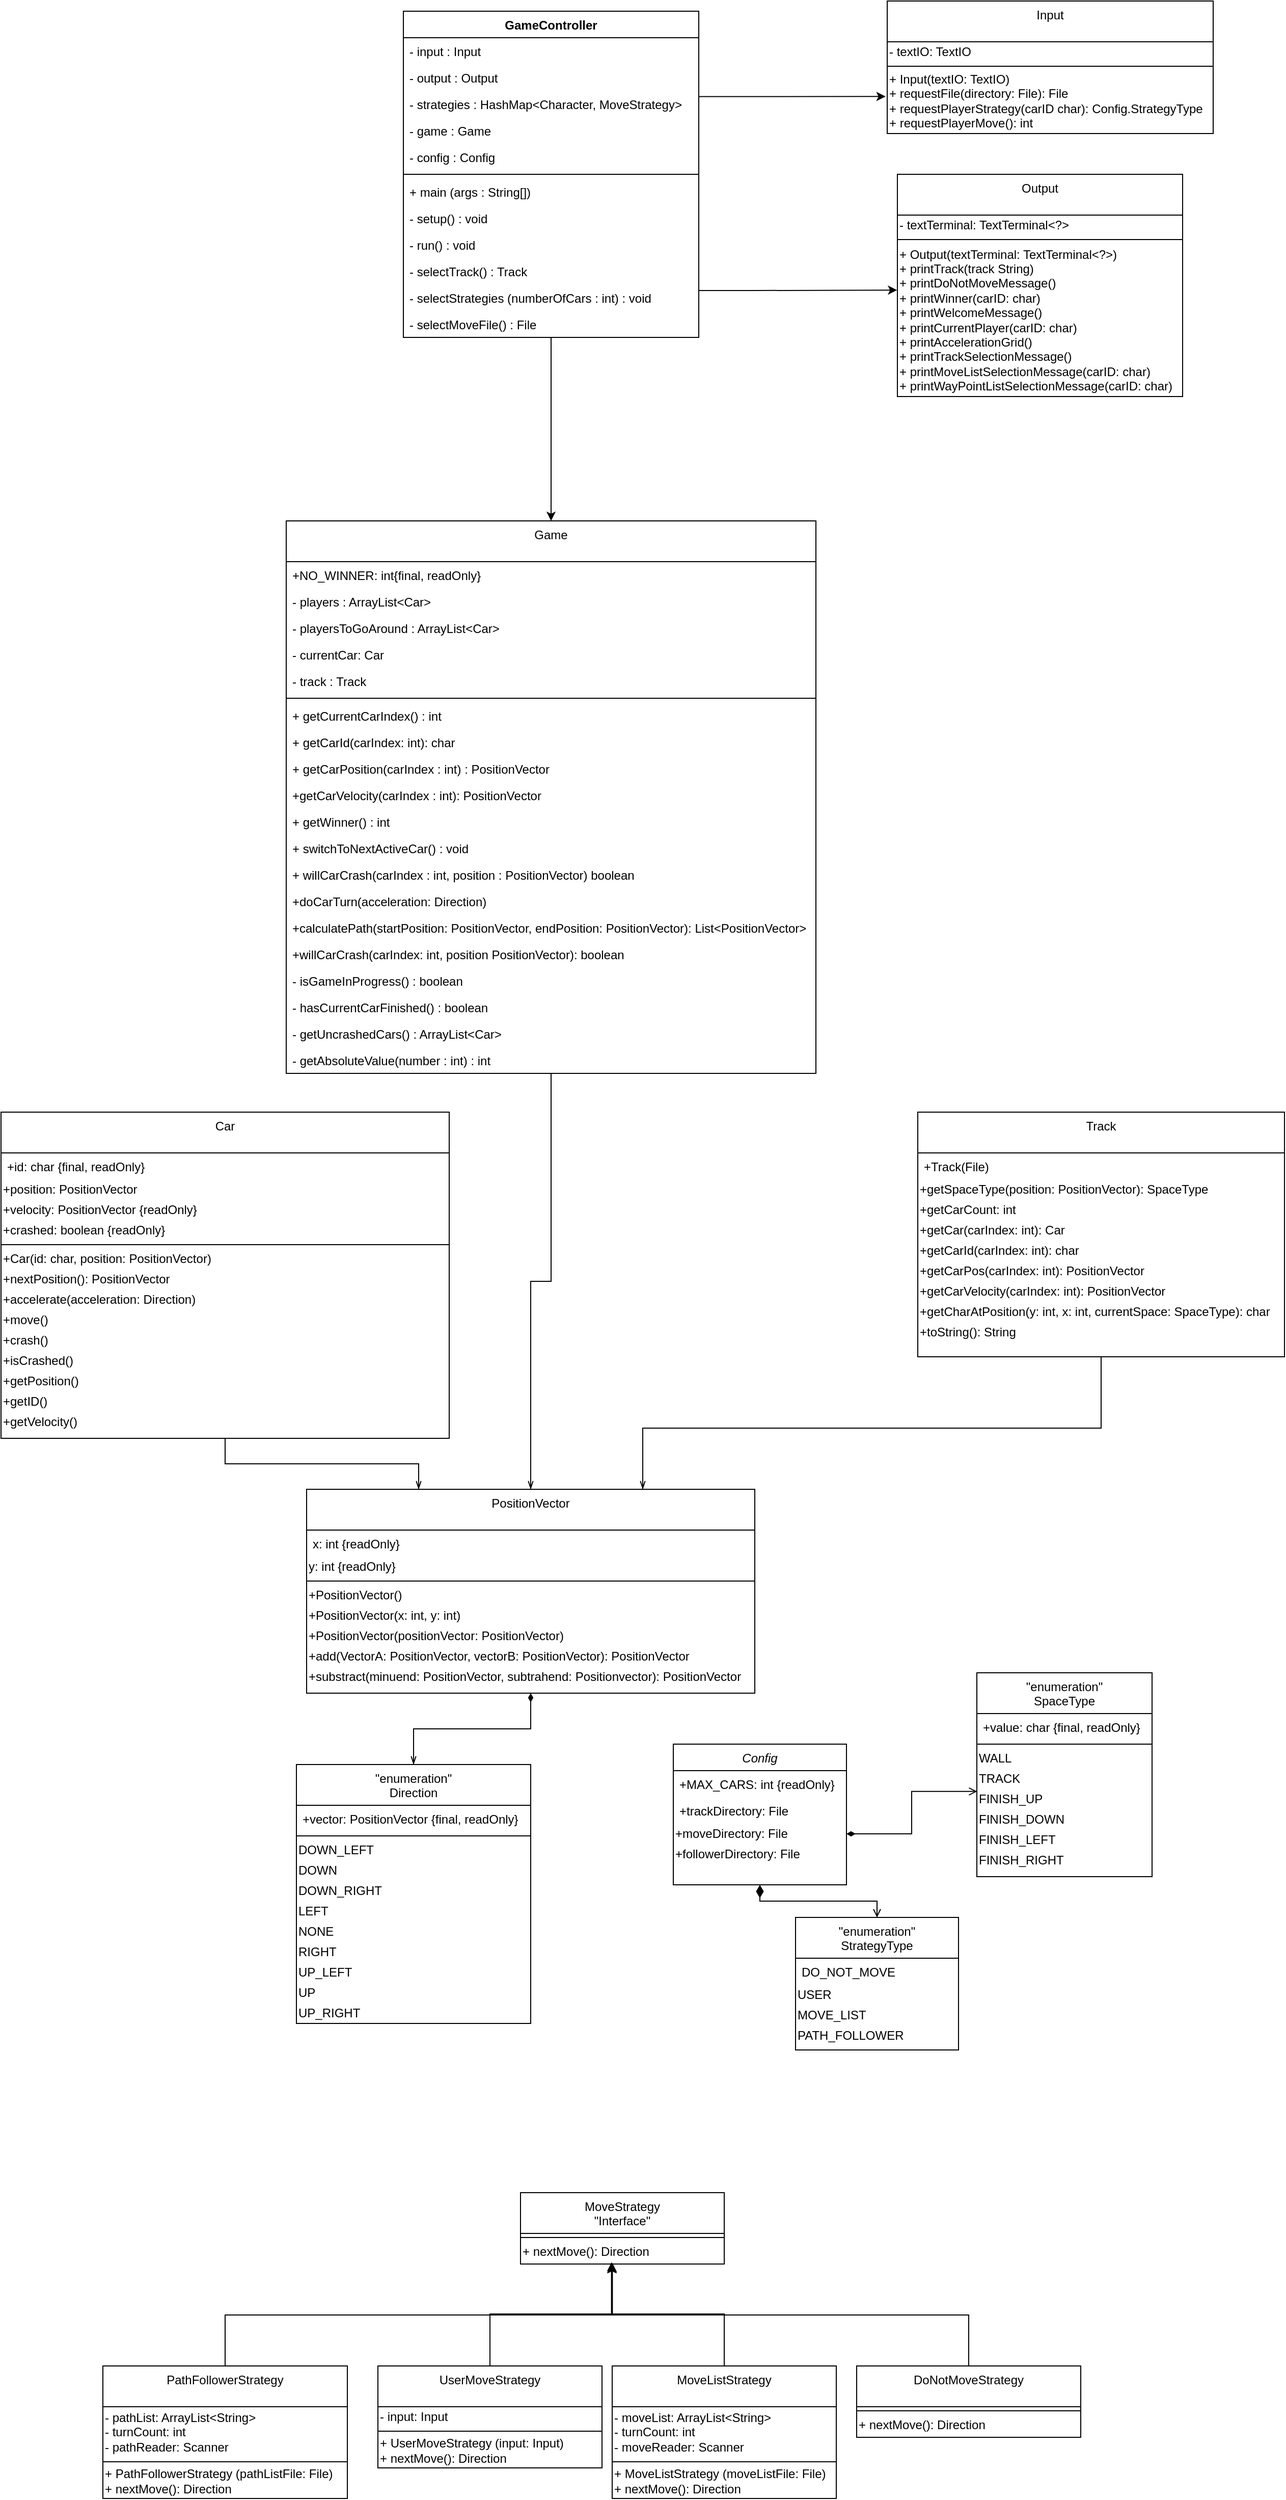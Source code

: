 <mxfile version="14.4.9" type="device"><diagram id="C5RBs43oDa-KdzZeNtuy" name="Page-1"><mxGraphModel dx="2858" dy="3465" grid="1" gridSize="10" guides="1" tooltips="1" connect="1" arrows="1" fold="1" page="1" pageScale="1" pageWidth="827" pageHeight="1169" math="0" shadow="0"><root><mxCell id="WIyWlLk6GJQsqaUBKTNV-0"/><mxCell id="WIyWlLk6GJQsqaUBKTNV-1" parent="WIyWlLk6GJQsqaUBKTNV-0"/><mxCell id="zkfFHV4jXpPFQw0GAbJ--0" value="Config" style="swimlane;fontStyle=2;align=center;verticalAlign=top;childLayout=stackLayout;horizontal=1;startSize=26;horizontalStack=0;resizeParent=1;resizeLast=0;collapsible=1;marginBottom=0;rounded=0;shadow=0;strokeWidth=1;" parent="WIyWlLk6GJQsqaUBKTNV-1" vertex="1"><mxGeometry x="210" y="190" width="170" height="138" as="geometry"><mxRectangle x="230" y="140" width="160" height="26" as="alternateBounds"/></mxGeometry></mxCell><mxCell id="zkfFHV4jXpPFQw0GAbJ--2" value="+MAX_CARS: int {readOnly}" style="text;align=left;verticalAlign=top;spacingLeft=4;spacingRight=4;overflow=hidden;rotatable=0;points=[[0,0.5],[1,0.5]];portConstraint=eastwest;rounded=0;shadow=0;html=0;" parent="zkfFHV4jXpPFQw0GAbJ--0" vertex="1"><mxGeometry y="26" width="170" height="26" as="geometry"/></mxCell><mxCell id="zkfFHV4jXpPFQw0GAbJ--3" value="+trackDirectory: File" style="text;align=left;verticalAlign=top;spacingLeft=4;spacingRight=4;overflow=hidden;rotatable=0;points=[[0,0.5],[1,0.5]];portConstraint=eastwest;rounded=0;shadow=0;html=0;" parent="zkfFHV4jXpPFQw0GAbJ--0" vertex="1"><mxGeometry y="52" width="170" height="26" as="geometry"/></mxCell><mxCell id="3nBLzgC3iryZwLSNomIb-3" value="+moveDirectory: File" style="text;html=1;align=left;verticalAlign=middle;resizable=0;points=[];autosize=1;" parent="zkfFHV4jXpPFQw0GAbJ--0" vertex="1"><mxGeometry y="78" width="170" height="20" as="geometry"/></mxCell><mxCell id="3nBLzgC3iryZwLSNomIb-4" value="+followerDirectory: File" style="text;html=1;align=left;verticalAlign=middle;resizable=0;points=[];autosize=1;" parent="zkfFHV4jXpPFQw0GAbJ--0" vertex="1"><mxGeometry y="98" width="170" height="20" as="geometry"/></mxCell><mxCell id="zkfFHV4jXpPFQw0GAbJ--13" value="&quot;enumeration&quot;&#xA;StrategyType&#xA;" style="swimlane;fontStyle=0;align=center;verticalAlign=top;childLayout=stackLayout;horizontal=1;startSize=40;horizontalStack=0;resizeParent=1;resizeLast=0;collapsible=1;marginBottom=0;rounded=0;shadow=0;strokeWidth=1;" parent="WIyWlLk6GJQsqaUBKTNV-1" vertex="1"><mxGeometry x="330" y="360" width="160" height="130" as="geometry"><mxRectangle x="340" y="380" width="170" height="26" as="alternateBounds"/></mxGeometry></mxCell><mxCell id="zkfFHV4jXpPFQw0GAbJ--14" value="DO_NOT_MOVE" style="text;align=left;verticalAlign=top;spacingLeft=4;spacingRight=4;overflow=hidden;rotatable=0;points=[[0,0.5],[1,0.5]];portConstraint=eastwest;" parent="zkfFHV4jXpPFQw0GAbJ--13" vertex="1"><mxGeometry y="40" width="160" height="26" as="geometry"/></mxCell><mxCell id="3nBLzgC3iryZwLSNomIb-13" value="USER" style="text;html=1;align=left;verticalAlign=middle;resizable=0;points=[];autosize=1;" parent="zkfFHV4jXpPFQw0GAbJ--13" vertex="1"><mxGeometry y="66" width="160" height="20" as="geometry"/></mxCell><mxCell id="3nBLzgC3iryZwLSNomIb-14" value="MOVE_LIST" style="text;html=1;align=left;verticalAlign=middle;resizable=0;points=[];autosize=1;" parent="zkfFHV4jXpPFQw0GAbJ--13" vertex="1"><mxGeometry y="86" width="160" height="20" as="geometry"/></mxCell><mxCell id="3nBLzgC3iryZwLSNomIb-15" value="PATH_FOLLOWER" style="text;html=1;align=left;verticalAlign=middle;resizable=0;points=[];autosize=1;" parent="zkfFHV4jXpPFQw0GAbJ--13" vertex="1"><mxGeometry y="106" width="160" height="20" as="geometry"/></mxCell><mxCell id="zkfFHV4jXpPFQw0GAbJ--16" value="" style="endArrow=diamondThin;endSize=10;endFill=1;shadow=0;strokeWidth=1;rounded=0;edgeStyle=elbowEdgeStyle;elbow=vertical;startArrow=open;startFill=0;" parent="WIyWlLk6GJQsqaUBKTNV-1" source="zkfFHV4jXpPFQw0GAbJ--13" target="zkfFHV4jXpPFQw0GAbJ--0" edge="1"><mxGeometry width="160" relative="1" as="geometry"><mxPoint x="210" y="373" as="sourcePoint"/><mxPoint x="310" y="271" as="targetPoint"/></mxGeometry></mxCell><mxCell id="zkfFHV4jXpPFQw0GAbJ--17" value="&quot;enumeration&quot;&#xA;SpaceType" style="swimlane;fontStyle=0;align=center;verticalAlign=top;childLayout=stackLayout;horizontal=1;startSize=40;horizontalStack=0;resizeParent=1;resizeLast=0;collapsible=1;marginBottom=0;rounded=0;shadow=0;strokeWidth=1;" parent="WIyWlLk6GJQsqaUBKTNV-1" vertex="1"><mxGeometry x="508" y="120" width="172" height="200" as="geometry"><mxRectangle x="550" y="140" width="160" height="26" as="alternateBounds"/></mxGeometry></mxCell><mxCell id="zkfFHV4jXpPFQw0GAbJ--19" value="+value: char {final, readOnly}" style="text;align=left;verticalAlign=top;spacingLeft=4;spacingRight=4;overflow=hidden;rotatable=0;points=[[0,0.5],[1,0.5]];portConstraint=eastwest;rounded=0;shadow=0;html=0;" parent="zkfFHV4jXpPFQw0GAbJ--17" vertex="1"><mxGeometry y="40" width="172" height="26" as="geometry"/></mxCell><mxCell id="zkfFHV4jXpPFQw0GAbJ--23" value="" style="line;html=1;strokeWidth=1;align=left;verticalAlign=middle;spacingTop=-1;spacingLeft=3;spacingRight=3;rotatable=0;labelPosition=right;points=[];portConstraint=eastwest;" parent="zkfFHV4jXpPFQw0GAbJ--17" vertex="1"><mxGeometry y="66" width="172" height="8" as="geometry"/></mxCell><mxCell id="3nBLzgC3iryZwLSNomIb-5" value="&lt;div&gt;&lt;span&gt;WALL&lt;/span&gt;&lt;/div&gt;" style="text;html=1;align=left;verticalAlign=middle;resizable=0;points=[];autosize=1;" parent="zkfFHV4jXpPFQw0GAbJ--17" vertex="1"><mxGeometry y="74" width="172" height="20" as="geometry"/></mxCell><mxCell id="3nBLzgC3iryZwLSNomIb-6" value="TRACK" style="text;html=1;align=left;verticalAlign=middle;resizable=0;points=[];autosize=1;" parent="zkfFHV4jXpPFQw0GAbJ--17" vertex="1"><mxGeometry y="94" width="172" height="20" as="geometry"/></mxCell><mxCell id="3nBLzgC3iryZwLSNomIb-7" value="FINISH_UP" style="text;html=1;align=left;verticalAlign=middle;resizable=0;points=[];autosize=1;" parent="zkfFHV4jXpPFQw0GAbJ--17" vertex="1"><mxGeometry y="114" width="172" height="20" as="geometry"/></mxCell><mxCell id="3nBLzgC3iryZwLSNomIb-8" value="FINISH_DOWN" style="text;html=1;align=left;verticalAlign=middle;resizable=0;points=[];autosize=1;" parent="zkfFHV4jXpPFQw0GAbJ--17" vertex="1"><mxGeometry y="134" width="172" height="20" as="geometry"/></mxCell><mxCell id="3nBLzgC3iryZwLSNomIb-9" value="FINISH_LEFT" style="text;html=1;align=left;verticalAlign=middle;resizable=0;points=[];autosize=1;" parent="zkfFHV4jXpPFQw0GAbJ--17" vertex="1"><mxGeometry y="154" width="172" height="20" as="geometry"/></mxCell><mxCell id="3nBLzgC3iryZwLSNomIb-10" value="FINISH_RIGHT" style="text;html=1;align=left;verticalAlign=middle;resizable=0;points=[];autosize=1;" parent="zkfFHV4jXpPFQw0GAbJ--17" vertex="1"><mxGeometry y="174" width="172" height="20" as="geometry"/></mxCell><mxCell id="3nBLzgC3iryZwLSNomIb-12" style="edgeStyle=orthogonalEdgeStyle;rounded=0;orthogonalLoop=1;jettySize=auto;html=1;entryX=0.002;entryY=0.12;entryDx=0;entryDy=0;entryPerimeter=0;endArrow=open;endFill=0;startArrow=diamondThin;startFill=1;" parent="WIyWlLk6GJQsqaUBKTNV-1" source="3nBLzgC3iryZwLSNomIb-3" target="3nBLzgC3iryZwLSNomIb-7" edge="1"><mxGeometry relative="1" as="geometry"/></mxCell><mxCell id="3nBLzgC3iryZwLSNomIb-22" value="&quot;enumeration&quot;&#xA;Direction" style="swimlane;fontStyle=0;align=center;verticalAlign=top;childLayout=stackLayout;horizontal=1;startSize=40;horizontalStack=0;resizeParent=1;resizeLast=0;collapsible=1;marginBottom=0;rounded=0;shadow=0;strokeWidth=1;" parent="WIyWlLk6GJQsqaUBKTNV-1" vertex="1"><mxGeometry x="-160" y="210" width="230" height="254" as="geometry"><mxRectangle x="550" y="140" width="160" height="26" as="alternateBounds"/></mxGeometry></mxCell><mxCell id="3nBLzgC3iryZwLSNomIb-23" value="+vector: PositionVector {final, readOnly}" style="text;align=left;verticalAlign=top;spacingLeft=4;spacingRight=4;overflow=hidden;rotatable=0;points=[[0,0.5],[1,0.5]];portConstraint=eastwest;rounded=0;shadow=0;html=0;" parent="3nBLzgC3iryZwLSNomIb-22" vertex="1"><mxGeometry y="40" width="230" height="26" as="geometry"/></mxCell><mxCell id="3nBLzgC3iryZwLSNomIb-24" value="" style="line;html=1;strokeWidth=1;align=left;verticalAlign=middle;spacingTop=-1;spacingLeft=3;spacingRight=3;rotatable=0;labelPosition=right;points=[];portConstraint=eastwest;" parent="3nBLzgC3iryZwLSNomIb-22" vertex="1"><mxGeometry y="66" width="230" height="8" as="geometry"/></mxCell><mxCell id="3nBLzgC3iryZwLSNomIb-25" value="&lt;div&gt;&lt;span&gt;DOWN_LEFT&lt;/span&gt;&lt;/div&gt;" style="text;html=1;align=left;verticalAlign=middle;resizable=0;points=[];autosize=1;" parent="3nBLzgC3iryZwLSNomIb-22" vertex="1"><mxGeometry y="74" width="230" height="20" as="geometry"/></mxCell><mxCell id="3nBLzgC3iryZwLSNomIb-26" value="DOWN" style="text;html=1;align=left;verticalAlign=middle;resizable=0;points=[];autosize=1;" parent="3nBLzgC3iryZwLSNomIb-22" vertex="1"><mxGeometry y="94" width="230" height="20" as="geometry"/></mxCell><mxCell id="3nBLzgC3iryZwLSNomIb-27" value="DOWN_RIGHT" style="text;html=1;align=left;verticalAlign=middle;resizable=0;points=[];autosize=1;" parent="3nBLzgC3iryZwLSNomIb-22" vertex="1"><mxGeometry y="114" width="230" height="20" as="geometry"/></mxCell><mxCell id="3nBLzgC3iryZwLSNomIb-28" value="LEFT" style="text;html=1;align=left;verticalAlign=middle;resizable=0;points=[];autosize=1;" parent="3nBLzgC3iryZwLSNomIb-22" vertex="1"><mxGeometry y="134" width="230" height="20" as="geometry"/></mxCell><mxCell id="3nBLzgC3iryZwLSNomIb-29" value="NONE" style="text;html=1;align=left;verticalAlign=middle;resizable=0;points=[];autosize=1;" parent="3nBLzgC3iryZwLSNomIb-22" vertex="1"><mxGeometry y="154" width="230" height="20" as="geometry"/></mxCell><mxCell id="3nBLzgC3iryZwLSNomIb-30" value="RIGHT" style="text;html=1;align=left;verticalAlign=middle;resizable=0;points=[];autosize=1;" parent="3nBLzgC3iryZwLSNomIb-22" vertex="1"><mxGeometry y="174" width="230" height="20" as="geometry"/></mxCell><mxCell id="3nBLzgC3iryZwLSNomIb-31" value="UP_LEFT" style="text;html=1;align=left;verticalAlign=middle;resizable=0;points=[];autosize=1;" parent="3nBLzgC3iryZwLSNomIb-22" vertex="1"><mxGeometry y="194" width="230" height="20" as="geometry"/></mxCell><mxCell id="3nBLzgC3iryZwLSNomIb-32" value="UP" style="text;html=1;align=left;verticalAlign=middle;resizable=0;points=[];autosize=1;" parent="3nBLzgC3iryZwLSNomIb-22" vertex="1"><mxGeometry y="214" width="230" height="20" as="geometry"/></mxCell><mxCell id="3nBLzgC3iryZwLSNomIb-33" value="UP_RIGHT" style="text;html=1;align=left;verticalAlign=middle;resizable=0;points=[];autosize=1;" parent="3nBLzgC3iryZwLSNomIb-22" vertex="1"><mxGeometry y="234" width="230" height="20" as="geometry"/></mxCell><mxCell id="3nBLzgC3iryZwLSNomIb-44" style="edgeStyle=orthogonalEdgeStyle;rounded=0;orthogonalLoop=1;jettySize=auto;html=1;entryX=0.5;entryY=0;entryDx=0;entryDy=0;startArrow=diamondThin;startFill=1;endArrow=openThin;endFill=0;" parent="WIyWlLk6GJQsqaUBKTNV-1" source="3nBLzgC3iryZwLSNomIb-34" target="3nBLzgC3iryZwLSNomIb-22" edge="1"><mxGeometry relative="1" as="geometry"/></mxCell><mxCell id="3nBLzgC3iryZwLSNomIb-34" value="PositionVector" style="swimlane;fontStyle=0;align=center;verticalAlign=top;childLayout=stackLayout;horizontal=1;startSize=40;horizontalStack=0;resizeParent=1;resizeLast=0;collapsible=1;marginBottom=0;rounded=0;shadow=0;strokeWidth=1;" parent="WIyWlLk6GJQsqaUBKTNV-1" vertex="1"><mxGeometry x="-150" y="-60" width="440" height="200" as="geometry"><mxRectangle x="550" y="140" width="160" height="26" as="alternateBounds"/></mxGeometry></mxCell><mxCell id="3nBLzgC3iryZwLSNomIb-35" value="x: int {readOnly}" style="text;align=left;verticalAlign=top;spacingLeft=4;spacingRight=4;overflow=hidden;rotatable=0;points=[[0,0.5],[1,0.5]];portConstraint=eastwest;rounded=0;shadow=0;html=0;" parent="3nBLzgC3iryZwLSNomIb-34" vertex="1"><mxGeometry y="40" width="440" height="26" as="geometry"/></mxCell><mxCell id="3nBLzgC3iryZwLSNomIb-43" value="y: int {readOnly}" style="text;html=1;align=left;verticalAlign=middle;resizable=0;points=[];autosize=1;" parent="3nBLzgC3iryZwLSNomIb-34" vertex="1"><mxGeometry y="66" width="440" height="20" as="geometry"/></mxCell><mxCell id="3nBLzgC3iryZwLSNomIb-36" value="" style="line;html=1;strokeWidth=1;align=left;verticalAlign=middle;spacingTop=-1;spacingLeft=3;spacingRight=3;rotatable=0;labelPosition=right;points=[];portConstraint=eastwest;" parent="3nBLzgC3iryZwLSNomIb-34" vertex="1"><mxGeometry y="86" width="440" height="8" as="geometry"/></mxCell><mxCell id="3nBLzgC3iryZwLSNomIb-37" value="&lt;div&gt;&lt;span&gt;+PositionVector()&lt;/span&gt;&lt;/div&gt;" style="text;html=1;align=left;verticalAlign=middle;resizable=0;points=[];autosize=1;" parent="3nBLzgC3iryZwLSNomIb-34" vertex="1"><mxGeometry y="94" width="440" height="20" as="geometry"/></mxCell><mxCell id="3nBLzgC3iryZwLSNomIb-38" value="+PositionVector(x: int, y: int)" style="text;html=1;align=left;verticalAlign=middle;resizable=0;points=[];autosize=1;" parent="3nBLzgC3iryZwLSNomIb-34" vertex="1"><mxGeometry y="114" width="440" height="20" as="geometry"/></mxCell><mxCell id="3nBLzgC3iryZwLSNomIb-39" value="+PositionVector(positionVector: PositionVector)" style="text;html=1;align=left;verticalAlign=middle;resizable=0;points=[];autosize=1;" parent="3nBLzgC3iryZwLSNomIb-34" vertex="1"><mxGeometry y="134" width="440" height="20" as="geometry"/></mxCell><mxCell id="3nBLzgC3iryZwLSNomIb-40" value="+add(VectorA: PositionVector, vectorB: PositionVector): PositionVector" style="text;html=1;align=left;verticalAlign=middle;resizable=0;points=[];autosize=1;" parent="3nBLzgC3iryZwLSNomIb-34" vertex="1"><mxGeometry y="154" width="440" height="20" as="geometry"/></mxCell><mxCell id="3nBLzgC3iryZwLSNomIb-41" value="+substract(minuend: PositionVector, subtrahend: Positionvector): PositionVector" style="text;html=1;align=left;verticalAlign=middle;resizable=0;points=[];autosize=1;" parent="3nBLzgC3iryZwLSNomIb-34" vertex="1"><mxGeometry y="174" width="440" height="20" as="geometry"/></mxCell><mxCell id="3nBLzgC3iryZwLSNomIb-57" style="edgeStyle=orthogonalEdgeStyle;rounded=0;orthogonalLoop=1;jettySize=auto;html=1;entryX=0.75;entryY=0;entryDx=0;entryDy=0;startArrow=none;startFill=0;endArrow=openThin;endFill=0;" parent="WIyWlLk6GJQsqaUBKTNV-1" source="3nBLzgC3iryZwLSNomIb-45" target="3nBLzgC3iryZwLSNomIb-34" edge="1"><mxGeometry relative="1" as="geometry"><Array as="points"><mxPoint x="630" y="-120"/><mxPoint x="180" y="-120"/></Array></mxGeometry></mxCell><mxCell id="3nBLzgC3iryZwLSNomIb-45" value="Track" style="swimlane;fontStyle=0;align=center;verticalAlign=top;childLayout=stackLayout;horizontal=1;startSize=40;horizontalStack=0;resizeParent=1;resizeLast=0;collapsible=1;marginBottom=0;rounded=0;shadow=0;strokeWidth=1;" parent="WIyWlLk6GJQsqaUBKTNV-1" vertex="1"><mxGeometry x="450" y="-430" width="360" height="240" as="geometry"><mxRectangle x="550" y="140" width="160" height="26" as="alternateBounds"/></mxGeometry></mxCell><mxCell id="3nBLzgC3iryZwLSNomIb-46" value="+Track(File)" style="text;align=left;verticalAlign=top;spacingLeft=4;spacingRight=4;overflow=hidden;rotatable=0;points=[[0,0.5],[1,0.5]];portConstraint=eastwest;rounded=0;shadow=0;html=0;" parent="3nBLzgC3iryZwLSNomIb-45" vertex="1"><mxGeometry y="40" width="360" height="26" as="geometry"/></mxCell><mxCell id="3nBLzgC3iryZwLSNomIb-48" value="&lt;div&gt;&lt;span&gt;+getSpaceType(position: PositionVector): SpaceType&lt;/span&gt;&lt;/div&gt;" style="text;html=1;align=left;verticalAlign=middle;resizable=0;points=[];autosize=1;" parent="3nBLzgC3iryZwLSNomIb-45" vertex="1"><mxGeometry y="66" width="360" height="20" as="geometry"/></mxCell><mxCell id="3nBLzgC3iryZwLSNomIb-49" value="+getCarCount: int" style="text;html=1;align=left;verticalAlign=middle;resizable=0;points=[];autosize=1;" parent="3nBLzgC3iryZwLSNomIb-45" vertex="1"><mxGeometry y="86" width="360" height="20" as="geometry"/></mxCell><mxCell id="3nBLzgC3iryZwLSNomIb-50" value="+getCar(carIndex: int): Car" style="text;html=1;align=left;verticalAlign=middle;resizable=0;points=[];autosize=1;" parent="3nBLzgC3iryZwLSNomIb-45" vertex="1"><mxGeometry y="106" width="360" height="20" as="geometry"/></mxCell><mxCell id="3nBLzgC3iryZwLSNomIb-51" value="+getCarId(carIndex: int): char" style="text;html=1;align=left;verticalAlign=middle;resizable=0;points=[];autosize=1;" parent="3nBLzgC3iryZwLSNomIb-45" vertex="1"><mxGeometry y="126" width="360" height="20" as="geometry"/></mxCell><mxCell id="3nBLzgC3iryZwLSNomIb-52" value="+getCarPos(carIndex: int): PositionVector" style="text;html=1;align=left;verticalAlign=middle;resizable=0;points=[];autosize=1;" parent="3nBLzgC3iryZwLSNomIb-45" vertex="1"><mxGeometry y="146" width="360" height="20" as="geometry"/></mxCell><mxCell id="3nBLzgC3iryZwLSNomIb-53" value="+getCarVelocity(carIndex: int): PositionVector" style="text;html=1;align=left;verticalAlign=middle;resizable=0;points=[];autosize=1;" parent="3nBLzgC3iryZwLSNomIb-45" vertex="1"><mxGeometry y="166" width="360" height="20" as="geometry"/></mxCell><mxCell id="3nBLzgC3iryZwLSNomIb-54" value="+getCharAtPosition(y: int, x: int, currentSpace: SpaceType): char" style="text;html=1;align=left;verticalAlign=middle;resizable=0;points=[];autosize=1;" parent="3nBLzgC3iryZwLSNomIb-45" vertex="1"><mxGeometry y="186" width="360" height="20" as="geometry"/></mxCell><mxCell id="3nBLzgC3iryZwLSNomIb-55" value="+toString(): String" style="text;html=1;align=left;verticalAlign=middle;resizable=0;points=[];autosize=1;" parent="3nBLzgC3iryZwLSNomIb-45" vertex="1"><mxGeometry y="206" width="360" height="20" as="geometry"/></mxCell><mxCell id="3nBLzgC3iryZwLSNomIb-83" style="edgeStyle=orthogonalEdgeStyle;rounded=0;orthogonalLoop=1;jettySize=auto;html=1;entryX=0.25;entryY=0;entryDx=0;entryDy=0;startArrow=none;startFill=0;endArrow=openThin;endFill=0;" parent="WIyWlLk6GJQsqaUBKTNV-1" source="3nBLzgC3iryZwLSNomIb-68" target="3nBLzgC3iryZwLSNomIb-34" edge="1"><mxGeometry relative="1" as="geometry"/></mxCell><mxCell id="3nBLzgC3iryZwLSNomIb-68" value="Car" style="swimlane;fontStyle=0;align=center;verticalAlign=top;childLayout=stackLayout;horizontal=1;startSize=40;horizontalStack=0;resizeParent=1;resizeLast=0;collapsible=1;marginBottom=0;rounded=0;shadow=0;strokeWidth=1;" parent="WIyWlLk6GJQsqaUBKTNV-1" vertex="1"><mxGeometry x="-450" y="-430" width="440" height="320" as="geometry"><mxRectangle x="550" y="140" width="160" height="26" as="alternateBounds"/></mxGeometry></mxCell><mxCell id="3nBLzgC3iryZwLSNomIb-69" value="+id: char {final, readOnly}" style="text;align=left;verticalAlign=top;spacingLeft=4;spacingRight=4;overflow=hidden;rotatable=0;points=[[0,0.5],[1,0.5]];portConstraint=eastwest;rounded=0;shadow=0;html=0;" parent="3nBLzgC3iryZwLSNomIb-68" vertex="1"><mxGeometry y="40" width="440" height="26" as="geometry"/></mxCell><mxCell id="3nBLzgC3iryZwLSNomIb-70" value="+position: PositionVector" style="text;html=1;align=left;verticalAlign=middle;resizable=0;points=[];autosize=1;" parent="3nBLzgC3iryZwLSNomIb-68" vertex="1"><mxGeometry y="66" width="440" height="20" as="geometry"/></mxCell><mxCell id="3nBLzgC3iryZwLSNomIb-77" value="+velocity: PositionVector {readOnly}" style="text;html=1;align=left;verticalAlign=middle;resizable=0;points=[];autosize=1;" parent="3nBLzgC3iryZwLSNomIb-68" vertex="1"><mxGeometry y="86" width="440" height="20" as="geometry"/></mxCell><mxCell id="3nBLzgC3iryZwLSNomIb-73" value="+crashed: boolean {readOnly}" style="text;html=1;align=left;verticalAlign=middle;resizable=0;points=[];autosize=1;" parent="3nBLzgC3iryZwLSNomIb-68" vertex="1"><mxGeometry y="106" width="440" height="20" as="geometry"/></mxCell><mxCell id="3nBLzgC3iryZwLSNomIb-71" value="" style="line;html=1;strokeWidth=1;align=left;verticalAlign=middle;spacingTop=-1;spacingLeft=3;spacingRight=3;rotatable=0;labelPosition=right;points=[];portConstraint=eastwest;" parent="3nBLzgC3iryZwLSNomIb-68" vertex="1"><mxGeometry y="126" width="440" height="8" as="geometry"/></mxCell><mxCell id="3nBLzgC3iryZwLSNomIb-74" value="+Car(id: char, position: PositionVector)" style="text;html=1;align=left;verticalAlign=middle;resizable=0;points=[];autosize=1;" parent="3nBLzgC3iryZwLSNomIb-68" vertex="1"><mxGeometry y="134" width="440" height="20" as="geometry"/></mxCell><mxCell id="3nBLzgC3iryZwLSNomIb-75" value="+nextPosition(): PositionVector" style="text;html=1;align=left;verticalAlign=middle;resizable=0;points=[];autosize=1;" parent="3nBLzgC3iryZwLSNomIb-68" vertex="1"><mxGeometry y="154" width="440" height="20" as="geometry"/></mxCell><mxCell id="3nBLzgC3iryZwLSNomIb-76" value="+accelerate(acceleration: Direction)" style="text;html=1;align=left;verticalAlign=middle;resizable=0;points=[];autosize=1;" parent="3nBLzgC3iryZwLSNomIb-68" vertex="1"><mxGeometry y="174" width="440" height="20" as="geometry"/></mxCell><mxCell id="3nBLzgC3iryZwLSNomIb-72" value="&lt;div&gt;&lt;span&gt;+move()&lt;/span&gt;&lt;/div&gt;" style="text;html=1;align=left;verticalAlign=middle;resizable=0;points=[];autosize=1;" parent="3nBLzgC3iryZwLSNomIb-68" vertex="1"><mxGeometry y="194" width="440" height="20" as="geometry"/></mxCell><mxCell id="3nBLzgC3iryZwLSNomIb-78" value="+crash()" style="text;html=1;align=left;verticalAlign=middle;resizable=0;points=[];autosize=1;" parent="3nBLzgC3iryZwLSNomIb-68" vertex="1"><mxGeometry y="214" width="440" height="20" as="geometry"/></mxCell><mxCell id="3nBLzgC3iryZwLSNomIb-79" value="+isCrashed()" style="text;html=1;align=left;verticalAlign=middle;resizable=0;points=[];autosize=1;" parent="3nBLzgC3iryZwLSNomIb-68" vertex="1"><mxGeometry y="234" width="440" height="20" as="geometry"/></mxCell><mxCell id="3nBLzgC3iryZwLSNomIb-80" value="+getPosition()" style="text;html=1;align=left;verticalAlign=middle;resizable=0;points=[];autosize=1;" parent="3nBLzgC3iryZwLSNomIb-68" vertex="1"><mxGeometry y="254" width="440" height="20" as="geometry"/></mxCell><mxCell id="3nBLzgC3iryZwLSNomIb-81" value="+getID()" style="text;html=1;align=left;verticalAlign=middle;resizable=0;points=[];autosize=1;" parent="3nBLzgC3iryZwLSNomIb-68" vertex="1"><mxGeometry y="274" width="440" height="20" as="geometry"/></mxCell><mxCell id="3nBLzgC3iryZwLSNomIb-82" value="&lt;div&gt;&lt;span&gt;+getVelocity()&lt;/span&gt;&lt;/div&gt;" style="text;html=1;align=left;verticalAlign=middle;resizable=0;points=[];autosize=1;" parent="3nBLzgC3iryZwLSNomIb-68" vertex="1"><mxGeometry y="294" width="440" height="20" as="geometry"/></mxCell><mxCell id="3nBLzgC3iryZwLSNomIb-99" style="edgeStyle=orthogonalEdgeStyle;rounded=0;orthogonalLoop=1;jettySize=auto;html=1;entryX=0.5;entryY=0;entryDx=0;entryDy=0;startArrow=none;startFill=0;endArrow=openThin;endFill=0;" parent="WIyWlLk6GJQsqaUBKTNV-1" source="3nBLzgC3iryZwLSNomIb-84" target="3nBLzgC3iryZwLSNomIb-34" edge="1"><mxGeometry relative="1" as="geometry"/></mxCell><mxCell id="3nBLzgC3iryZwLSNomIb-84" value="Game" style="swimlane;fontStyle=0;align=center;verticalAlign=top;childLayout=stackLayout;horizontal=1;startSize=40;horizontalStack=0;resizeParent=1;resizeLast=0;collapsible=1;marginBottom=0;rounded=0;shadow=0;strokeWidth=1;" parent="WIyWlLk6GJQsqaUBKTNV-1" vertex="1"><mxGeometry x="-170" y="-1010" width="520" height="542" as="geometry"><mxRectangle x="550" y="140" width="160" height="26" as="alternateBounds"/></mxGeometry></mxCell><mxCell id="3nBLzgC3iryZwLSNomIb-85" value="+NO_WINNER: int{final, readOnly}" style="text;align=left;verticalAlign=top;spacingLeft=4;spacingRight=4;overflow=hidden;rotatable=0;points=[[0,0.5],[1,0.5]];portConstraint=eastwest;rounded=0;shadow=0;html=0;" parent="3nBLzgC3iryZwLSNomIb-84" vertex="1"><mxGeometry y="40" width="520" height="26" as="geometry"/></mxCell><mxCell id="Y_4wc9Eq2EWxK0GR6efs-0" value="- players : ArrayList&lt;Car&gt;" style="text;strokeColor=none;fillColor=none;align=left;verticalAlign=top;spacingLeft=4;spacingRight=4;overflow=hidden;rotatable=0;points=[[0,0.5],[1,0.5]];portConstraint=eastwest;" parent="3nBLzgC3iryZwLSNomIb-84" vertex="1"><mxGeometry y="66" width="520" height="26" as="geometry"/></mxCell><mxCell id="Y_4wc9Eq2EWxK0GR6efs-1" value="- playersToGoAround : ArrayList&lt;Car&gt;" style="text;strokeColor=none;fillColor=none;align=left;verticalAlign=top;spacingLeft=4;spacingRight=4;overflow=hidden;rotatable=0;points=[[0,0.5],[1,0.5]];portConstraint=eastwest;" parent="3nBLzgC3iryZwLSNomIb-84" vertex="1"><mxGeometry y="92" width="520" height="26" as="geometry"/></mxCell><mxCell id="Y_4wc9Eq2EWxK0GR6efs-2" value="- currentCar: Car" style="text;strokeColor=none;fillColor=none;align=left;verticalAlign=top;spacingLeft=4;spacingRight=4;overflow=hidden;rotatable=0;points=[[0,0.5],[1,0.5]];portConstraint=eastwest;" parent="3nBLzgC3iryZwLSNomIb-84" vertex="1"><mxGeometry y="118" width="520" height="26" as="geometry"/></mxCell><mxCell id="Y_4wc9Eq2EWxK0GR6efs-3" value="- track : Track" style="text;strokeColor=none;fillColor=none;align=left;verticalAlign=top;spacingLeft=4;spacingRight=4;overflow=hidden;rotatable=0;points=[[0,0.5],[1,0.5]];portConstraint=eastwest;" parent="3nBLzgC3iryZwLSNomIb-84" vertex="1"><mxGeometry y="144" width="520" height="26" as="geometry"/></mxCell><mxCell id="3nBLzgC3iryZwLSNomIb-89" value="" style="line;html=1;strokeWidth=1;align=left;verticalAlign=middle;spacingTop=-1;spacingLeft=3;spacingRight=3;rotatable=0;labelPosition=right;points=[];portConstraint=eastwest;" parent="3nBLzgC3iryZwLSNomIb-84" vertex="1"><mxGeometry y="170" width="520" height="8" as="geometry"/></mxCell><mxCell id="Y_4wc9Eq2EWxK0GR6efs-4" value="+ getCurrentCarIndex() : int" style="text;strokeColor=none;fillColor=none;align=left;verticalAlign=top;spacingLeft=4;spacingRight=4;overflow=hidden;rotatable=0;points=[[0,0.5],[1,0.5]];portConstraint=eastwest;" parent="3nBLzgC3iryZwLSNomIb-84" vertex="1"><mxGeometry y="178" width="520" height="26" as="geometry"/></mxCell><mxCell id="Y_4wc9Eq2EWxK0GR6efs-5" value="+ getCarId(carIndex: int): char" style="text;strokeColor=none;fillColor=none;align=left;verticalAlign=top;spacingLeft=4;spacingRight=4;overflow=hidden;rotatable=0;points=[[0,0.5],[1,0.5]];portConstraint=eastwest;" parent="3nBLzgC3iryZwLSNomIb-84" vertex="1"><mxGeometry y="204" width="520" height="26" as="geometry"/></mxCell><mxCell id="Y_4wc9Eq2EWxK0GR6efs-6" value="+ getCarPosition(carIndex : int) : PositionVector" style="text;strokeColor=none;fillColor=none;align=left;verticalAlign=top;spacingLeft=4;spacingRight=4;overflow=hidden;rotatable=0;points=[[0,0.5],[1,0.5]];portConstraint=eastwest;" parent="3nBLzgC3iryZwLSNomIb-84" vertex="1"><mxGeometry y="230" width="520" height="26" as="geometry"/></mxCell><mxCell id="Y_4wc9Eq2EWxK0GR6efs-7" value="+getCarVelocity(carIndex : int): PositionVector" style="text;strokeColor=none;fillColor=none;align=left;verticalAlign=top;spacingLeft=4;spacingRight=4;overflow=hidden;rotatable=0;points=[[0,0.5],[1,0.5]];portConstraint=eastwest;" parent="3nBLzgC3iryZwLSNomIb-84" vertex="1"><mxGeometry y="256" width="520" height="26" as="geometry"/></mxCell><mxCell id="Y_4wc9Eq2EWxK0GR6efs-10" value="+ getWinner() : int" style="text;strokeColor=none;fillColor=none;align=left;verticalAlign=top;spacingLeft=4;spacingRight=4;overflow=hidden;rotatable=0;points=[[0,0.5],[1,0.5]];portConstraint=eastwest;" parent="3nBLzgC3iryZwLSNomIb-84" vertex="1"><mxGeometry y="282" width="520" height="26" as="geometry"/></mxCell><mxCell id="Y_4wc9Eq2EWxK0GR6efs-11" value="+ switchToNextActiveCar() : void" style="text;strokeColor=none;fillColor=none;align=left;verticalAlign=top;spacingLeft=4;spacingRight=4;overflow=hidden;rotatable=0;points=[[0,0.5],[1,0.5]];portConstraint=eastwest;" parent="3nBLzgC3iryZwLSNomIb-84" vertex="1"><mxGeometry y="308" width="520" height="26" as="geometry"/></mxCell><mxCell id="Y_4wc9Eq2EWxK0GR6efs-12" value="+ willCarCrash(carIndex : int, position : PositionVector) boolean" style="text;strokeColor=none;fillColor=none;align=left;verticalAlign=top;spacingLeft=4;spacingRight=4;overflow=hidden;rotatable=0;points=[[0,0.5],[1,0.5]];portConstraint=eastwest;" parent="3nBLzgC3iryZwLSNomIb-84" vertex="1"><mxGeometry y="334" width="520" height="26" as="geometry"/></mxCell><mxCell id="Y_4wc9Eq2EWxK0GR6efs-8" value="+doCarTurn(acceleration: Direction)" style="text;strokeColor=none;fillColor=none;align=left;verticalAlign=top;spacingLeft=4;spacingRight=4;overflow=hidden;rotatable=0;points=[[0,0.5],[1,0.5]];portConstraint=eastwest;" parent="3nBLzgC3iryZwLSNomIb-84" vertex="1"><mxGeometry y="360" width="520" height="26" as="geometry"/></mxCell><mxCell id="Y_4wc9Eq2EWxK0GR6efs-14" value="+calculatePath(startPosition: PositionVector, endPosition: PositionVector): List&lt;PositionVector&gt;" style="text;strokeColor=none;fillColor=none;align=left;verticalAlign=top;spacingLeft=4;spacingRight=4;overflow=hidden;rotatable=0;points=[[0,0.5],[1,0.5]];portConstraint=eastwest;" parent="3nBLzgC3iryZwLSNomIb-84" vertex="1"><mxGeometry y="386" width="520" height="26" as="geometry"/></mxCell><mxCell id="Y_4wc9Eq2EWxK0GR6efs-15" value="+willCarCrash(carIndex: int, position PositionVector): boolean" style="text;strokeColor=none;fillColor=none;align=left;verticalAlign=top;spacingLeft=4;spacingRight=4;overflow=hidden;rotatable=0;points=[[0,0.5],[1,0.5]];portConstraint=eastwest;" parent="3nBLzgC3iryZwLSNomIb-84" vertex="1"><mxGeometry y="412" width="520" height="26" as="geometry"/></mxCell><mxCell id="Y_4wc9Eq2EWxK0GR6efs-16" value="- isGameInProgress() : boolean" style="text;strokeColor=none;fillColor=none;align=left;verticalAlign=top;spacingLeft=4;spacingRight=4;overflow=hidden;rotatable=0;points=[[0,0.5],[1,0.5]];portConstraint=eastwest;" parent="3nBLzgC3iryZwLSNomIb-84" vertex="1"><mxGeometry y="438" width="520" height="26" as="geometry"/></mxCell><mxCell id="Y_4wc9Eq2EWxK0GR6efs-18" value="- hasCurrentCarFinished() : boolean" style="text;strokeColor=none;fillColor=none;align=left;verticalAlign=top;spacingLeft=4;spacingRight=4;overflow=hidden;rotatable=0;points=[[0,0.5],[1,0.5]];portConstraint=eastwest;" parent="3nBLzgC3iryZwLSNomIb-84" vertex="1"><mxGeometry y="464" width="520" height="26" as="geometry"/></mxCell><mxCell id="Y_4wc9Eq2EWxK0GR6efs-19" value="- getUncrashedCars() : ArrayList&lt;Car&gt;" style="text;strokeColor=none;fillColor=none;align=left;verticalAlign=top;spacingLeft=4;spacingRight=4;overflow=hidden;rotatable=0;points=[[0,0.5],[1,0.5]];portConstraint=eastwest;" parent="3nBLzgC3iryZwLSNomIb-84" vertex="1"><mxGeometry y="490" width="520" height="26" as="geometry"/></mxCell><mxCell id="Y_4wc9Eq2EWxK0GR6efs-20" value="- getAbsoluteValue(number : int) : int" style="text;strokeColor=none;fillColor=none;align=left;verticalAlign=top;spacingLeft=4;spacingRight=4;overflow=hidden;rotatable=0;points=[[0,0.5],[1,0.5]];portConstraint=eastwest;" parent="3nBLzgC3iryZwLSNomIb-84" vertex="1"><mxGeometry y="516" width="520" height="26" as="geometry"/></mxCell><mxCell id="L-h2z4_HKoyLEvXC28HG-0" value="MoveStrategy&#xA;&quot;Interface&quot;" style="swimlane;fontStyle=0;align=center;verticalAlign=top;childLayout=stackLayout;horizontal=1;startSize=40;horizontalStack=0;resizeParent=1;resizeLast=0;collapsible=1;marginBottom=0;rounded=0;shadow=0;strokeWidth=1;" parent="WIyWlLk6GJQsqaUBKTNV-1" vertex="1"><mxGeometry x="60" y="630" width="200" height="70" as="geometry"><mxRectangle x="550" y="140" width="160" height="26" as="alternateBounds"/></mxGeometry></mxCell><mxCell id="L-h2z4_HKoyLEvXC28HG-3" value="" style="line;html=1;strokeWidth=1;align=left;verticalAlign=middle;spacingTop=-1;spacingLeft=3;spacingRight=3;rotatable=0;labelPosition=right;points=[];portConstraint=eastwest;" parent="L-h2z4_HKoyLEvXC28HG-0" vertex="1"><mxGeometry y="40" width="200" height="8" as="geometry"/></mxCell><mxCell id="L-h2z4_HKoyLEvXC28HG-4" value="+ nextMove(): Direction" style="text;html=1;align=left;verticalAlign=middle;resizable=0;points=[];autosize=1;" parent="L-h2z4_HKoyLEvXC28HG-0" vertex="1"><mxGeometry y="48" width="200" height="20" as="geometry"/></mxCell><mxCell id="L-h2z4_HKoyLEvXC28HG-13" style="edgeStyle=orthogonalEdgeStyle;rounded=0;orthogonalLoop=1;jettySize=auto;html=1;entryX=0.45;entryY=1.1;entryDx=0;entryDy=0;entryPerimeter=0;" parent="WIyWlLk6GJQsqaUBKTNV-1" source="L-h2z4_HKoyLEvXC28HG-9" target="L-h2z4_HKoyLEvXC28HG-4" edge="1"><mxGeometry relative="1" as="geometry"/></mxCell><mxCell id="L-h2z4_HKoyLEvXC28HG-9" value="MoveListStrategy&#xA;" style="swimlane;fontStyle=0;align=center;verticalAlign=top;childLayout=stackLayout;horizontal=1;startSize=40;horizontalStack=0;resizeParent=1;resizeLast=0;collapsible=1;marginBottom=0;rounded=0;shadow=0;strokeWidth=1;" parent="WIyWlLk6GJQsqaUBKTNV-1" vertex="1"><mxGeometry x="150" y="800" width="220" height="130" as="geometry"><mxRectangle x="550" y="140" width="160" height="26" as="alternateBounds"/></mxGeometry></mxCell><mxCell id="L-h2z4_HKoyLEvXC28HG-12" value="- moveList: ArrayList&amp;lt;String&amp;gt;&lt;br&gt;- turnCount: int&lt;br&gt;- moveReader: Scanner" style="text;html=1;align=left;verticalAlign=middle;resizable=0;points=[];autosize=1;" parent="L-h2z4_HKoyLEvXC28HG-9" vertex="1"><mxGeometry y="40" width="220" height="50" as="geometry"/></mxCell><mxCell id="L-h2z4_HKoyLEvXC28HG-10" value="" style="line;html=1;strokeWidth=1;align=left;verticalAlign=middle;spacingTop=-1;spacingLeft=3;spacingRight=3;rotatable=0;labelPosition=right;points=[];portConstraint=eastwest;" parent="L-h2z4_HKoyLEvXC28HG-9" vertex="1"><mxGeometry y="90" width="220" height="8" as="geometry"/></mxCell><mxCell id="L-h2z4_HKoyLEvXC28HG-11" value="+ MoveListStrategy (moveListFile: File)&lt;br&gt;+ nextMove(): Direction" style="text;html=1;align=left;verticalAlign=middle;resizable=0;points=[];autosize=1;" parent="L-h2z4_HKoyLEvXC28HG-9" vertex="1"><mxGeometry y="98" width="220" height="30" as="geometry"/></mxCell><mxCell id="L-h2z4_HKoyLEvXC28HG-18" value="Input" style="swimlane;fontStyle=0;align=center;verticalAlign=top;childLayout=stackLayout;horizontal=1;startSize=40;horizontalStack=0;resizeParent=1;resizeLast=0;collapsible=1;marginBottom=0;rounded=0;shadow=0;strokeWidth=1;" parent="WIyWlLk6GJQsqaUBKTNV-1" vertex="1"><mxGeometry x="420" y="-1520" width="320" height="130" as="geometry"><mxRectangle x="550" y="140" width="160" height="26" as="alternateBounds"/></mxGeometry></mxCell><mxCell id="L-h2z4_HKoyLEvXC28HG-19" value="- textIO: TextIO" style="text;html=1;align=left;verticalAlign=middle;resizable=0;points=[];autosize=1;" parent="L-h2z4_HKoyLEvXC28HG-18" vertex="1"><mxGeometry y="40" width="320" height="20" as="geometry"/></mxCell><mxCell id="L-h2z4_HKoyLEvXC28HG-20" value="" style="line;html=1;strokeWidth=1;align=left;verticalAlign=middle;spacingTop=-1;spacingLeft=3;spacingRight=3;rotatable=0;labelPosition=right;points=[];portConstraint=eastwest;" parent="L-h2z4_HKoyLEvXC28HG-18" vertex="1"><mxGeometry y="60" width="320" height="8" as="geometry"/></mxCell><mxCell id="L-h2z4_HKoyLEvXC28HG-21" value="+ Input(textIO: TextIO)&lt;br&gt;+ requestFile(directory: File): File&lt;br&gt;+ requestPlayerStrategy(carID char): Config.StrategyType&lt;br&gt;+ requestPlayerMove(): int" style="text;html=1;align=left;verticalAlign=middle;resizable=0;points=[];autosize=1;" parent="L-h2z4_HKoyLEvXC28HG-18" vertex="1"><mxGeometry y="68" width="320" height="60" as="geometry"/></mxCell><mxCell id="L-h2z4_HKoyLEvXC28HG-22" value="Output" style="swimlane;fontStyle=0;align=center;verticalAlign=top;childLayout=stackLayout;horizontal=1;startSize=40;horizontalStack=0;resizeParent=1;resizeLast=0;collapsible=1;marginBottom=0;rounded=0;shadow=0;strokeWidth=1;" parent="WIyWlLk6GJQsqaUBKTNV-1" vertex="1"><mxGeometry x="430" y="-1350" width="280" height="218" as="geometry"><mxRectangle x="550" y="140" width="160" height="26" as="alternateBounds"/></mxGeometry></mxCell><mxCell id="L-h2z4_HKoyLEvXC28HG-23" value="- textTerminal: TextTerminal&amp;lt;?&amp;gt;" style="text;html=1;align=left;verticalAlign=middle;resizable=0;points=[];autosize=1;" parent="L-h2z4_HKoyLEvXC28HG-22" vertex="1"><mxGeometry y="40" width="280" height="20" as="geometry"/></mxCell><mxCell id="L-h2z4_HKoyLEvXC28HG-24" value="" style="line;html=1;strokeWidth=1;align=left;verticalAlign=middle;spacingTop=-1;spacingLeft=3;spacingRight=3;rotatable=0;labelPosition=right;points=[];portConstraint=eastwest;" parent="L-h2z4_HKoyLEvXC28HG-22" vertex="1"><mxGeometry y="60" width="280" height="8" as="geometry"/></mxCell><mxCell id="L-h2z4_HKoyLEvXC28HG-25" value="+ Output(textTerminal: TextTerminal&amp;lt;?&amp;gt;)&lt;br&gt;+ printTrack(track String)&lt;br&gt;+ printDoNotMoveMessage()&lt;br&gt;+ printWinner(carID: char)&lt;br&gt;+ printWelcomeMessage()&lt;br&gt;+ printCurrentPlayer(carID: char)&lt;br&gt;+ printAccelerationGrid()&lt;br&gt;+ printTrackSelectionMessage()&lt;br&gt;+ printMoveListSelectionMessage(carID: char)&lt;br&gt;+ &lt;span class=&quot;pl-en&quot;&gt;printWayPointListSelectionMessage(carID: char)&lt;/span&gt;" style="text;html=1;align=left;verticalAlign=middle;resizable=0;points=[];autosize=1;" parent="L-h2z4_HKoyLEvXC28HG-22" vertex="1"><mxGeometry y="68" width="280" height="150" as="geometry"/></mxCell><mxCell id="Y_4wc9Eq2EWxK0GR6efs-36" style="edgeStyle=orthogonalEdgeStyle;rounded=0;orthogonalLoop=1;jettySize=auto;html=1;" parent="WIyWlLk6GJQsqaUBKTNV-1" source="Y_4wc9Eq2EWxK0GR6efs-21" target="3nBLzgC3iryZwLSNomIb-84" edge="1"><mxGeometry relative="1" as="geometry"/></mxCell><mxCell id="Y_4wc9Eq2EWxK0GR6efs-21" value="GameController" style="swimlane;fontStyle=1;align=center;verticalAlign=top;childLayout=stackLayout;horizontal=1;startSize=26;horizontalStack=0;resizeParent=1;resizeParentMax=0;resizeLast=0;collapsible=1;marginBottom=0;" parent="WIyWlLk6GJQsqaUBKTNV-1" vertex="1"><mxGeometry x="-55" y="-1510" width="290" height="320" as="geometry"/></mxCell><mxCell id="Y_4wc9Eq2EWxK0GR6efs-22" value="- input : Input" style="text;strokeColor=none;fillColor=none;align=left;verticalAlign=top;spacingLeft=4;spacingRight=4;overflow=hidden;rotatable=0;points=[[0,0.5],[1,0.5]];portConstraint=eastwest;" parent="Y_4wc9Eq2EWxK0GR6efs-21" vertex="1"><mxGeometry y="26" width="290" height="26" as="geometry"/></mxCell><mxCell id="Y_4wc9Eq2EWxK0GR6efs-27" value="- output : Output" style="text;strokeColor=none;fillColor=none;align=left;verticalAlign=top;spacingLeft=4;spacingRight=4;overflow=hidden;rotatable=0;points=[[0,0.5],[1,0.5]];portConstraint=eastwest;" parent="Y_4wc9Eq2EWxK0GR6efs-21" vertex="1"><mxGeometry y="52" width="290" height="26" as="geometry"/></mxCell><mxCell id="Y_4wc9Eq2EWxK0GR6efs-29" value="- strategies : HashMap&lt;Character, MoveStrategy&gt;" style="text;strokeColor=none;fillColor=none;align=left;verticalAlign=top;spacingLeft=4;spacingRight=4;overflow=hidden;rotatable=0;points=[[0,0.5],[1,0.5]];portConstraint=eastwest;" parent="Y_4wc9Eq2EWxK0GR6efs-21" vertex="1"><mxGeometry y="78" width="290" height="26" as="geometry"/></mxCell><mxCell id="Y_4wc9Eq2EWxK0GR6efs-28" value="- game : Game" style="text;strokeColor=none;fillColor=none;align=left;verticalAlign=top;spacingLeft=4;spacingRight=4;overflow=hidden;rotatable=0;points=[[0,0.5],[1,0.5]];portConstraint=eastwest;" parent="Y_4wc9Eq2EWxK0GR6efs-21" vertex="1"><mxGeometry y="104" width="290" height="26" as="geometry"/></mxCell><mxCell id="Y_4wc9Eq2EWxK0GR6efs-26" value="- config : Config" style="text;strokeColor=none;fillColor=none;align=left;verticalAlign=top;spacingLeft=4;spacingRight=4;overflow=hidden;rotatable=0;points=[[0,0.5],[1,0.5]];portConstraint=eastwest;" parent="Y_4wc9Eq2EWxK0GR6efs-21" vertex="1"><mxGeometry y="130" width="290" height="26" as="geometry"/></mxCell><mxCell id="Y_4wc9Eq2EWxK0GR6efs-23" value="" style="line;strokeWidth=1;fillColor=none;align=left;verticalAlign=middle;spacingTop=-1;spacingLeft=3;spacingRight=3;rotatable=0;labelPosition=right;points=[];portConstraint=eastwest;" parent="Y_4wc9Eq2EWxK0GR6efs-21" vertex="1"><mxGeometry y="156" width="290" height="8" as="geometry"/></mxCell><mxCell id="Y_4wc9Eq2EWxK0GR6efs-24" value="+ main (args : String[])" style="text;strokeColor=none;fillColor=none;align=left;verticalAlign=top;spacingLeft=4;spacingRight=4;overflow=hidden;rotatable=0;points=[[0,0.5],[1,0.5]];portConstraint=eastwest;" parent="Y_4wc9Eq2EWxK0GR6efs-21" vertex="1"><mxGeometry y="164" width="290" height="26" as="geometry"/></mxCell><mxCell id="Y_4wc9Eq2EWxK0GR6efs-32" value="- setup() : void" style="text;strokeColor=none;fillColor=none;align=left;verticalAlign=top;spacingLeft=4;spacingRight=4;overflow=hidden;rotatable=0;points=[[0,0.5],[1,0.5]];portConstraint=eastwest;" parent="Y_4wc9Eq2EWxK0GR6efs-21" vertex="1"><mxGeometry y="190" width="290" height="26" as="geometry"/></mxCell><mxCell id="Y_4wc9Eq2EWxK0GR6efs-34" value="- run() : void" style="text;strokeColor=none;fillColor=none;align=left;verticalAlign=top;spacingLeft=4;spacingRight=4;overflow=hidden;rotatable=0;points=[[0,0.5],[1,0.5]];portConstraint=eastwest;" parent="Y_4wc9Eq2EWxK0GR6efs-21" vertex="1"><mxGeometry y="216" width="290" height="26" as="geometry"/></mxCell><mxCell id="Y_4wc9Eq2EWxK0GR6efs-33" value="- selectTrack() : Track" style="text;strokeColor=none;fillColor=none;align=left;verticalAlign=top;spacingLeft=4;spacingRight=4;overflow=hidden;rotatable=0;points=[[0,0.5],[1,0.5]];portConstraint=eastwest;" parent="Y_4wc9Eq2EWxK0GR6efs-21" vertex="1"><mxGeometry y="242" width="290" height="26" as="geometry"/></mxCell><mxCell id="Y_4wc9Eq2EWxK0GR6efs-31" value="- selectStrategies (numberOfCars : int) : void" style="text;strokeColor=none;fillColor=none;align=left;verticalAlign=top;spacingLeft=4;spacingRight=4;overflow=hidden;rotatable=0;points=[[0,0.5],[1,0.5]];portConstraint=eastwest;" parent="Y_4wc9Eq2EWxK0GR6efs-21" vertex="1"><mxGeometry y="268" width="290" height="26" as="geometry"/></mxCell><mxCell id="Y_4wc9Eq2EWxK0GR6efs-30" value="- selectMoveFile() : File" style="text;strokeColor=none;fillColor=none;align=left;verticalAlign=top;spacingLeft=4;spacingRight=4;overflow=hidden;rotatable=0;points=[[0,0.5],[1,0.5]];portConstraint=eastwest;" parent="Y_4wc9Eq2EWxK0GR6efs-21" vertex="1"><mxGeometry y="294" width="290" height="26" as="geometry"/></mxCell><mxCell id="2TWjhqPhzxGtVxKlfTD5-1" style="edgeStyle=orthogonalEdgeStyle;rounded=0;orthogonalLoop=1;jettySize=auto;html=1;entryX=-0.001;entryY=0.304;entryDx=0;entryDy=0;entryPerimeter=0;" edge="1" parent="WIyWlLk6GJQsqaUBKTNV-1" source="Y_4wc9Eq2EWxK0GR6efs-31" target="L-h2z4_HKoyLEvXC28HG-25"><mxGeometry relative="1" as="geometry"><Array as="points"><mxPoint x="290" y="-1236"/><mxPoint x="290" y="-1236"/></Array></mxGeometry></mxCell><mxCell id="2TWjhqPhzxGtVxKlfTD5-2" style="edgeStyle=orthogonalEdgeStyle;rounded=0;orthogonalLoop=1;jettySize=auto;html=1;exitX=1;exitY=0.5;exitDx=0;exitDy=0;entryX=-0.005;entryY=0.428;entryDx=0;entryDy=0;entryPerimeter=0;" edge="1" parent="WIyWlLk6GJQsqaUBKTNV-1" source="Y_4wc9Eq2EWxK0GR6efs-29" target="L-h2z4_HKoyLEvXC28HG-21"><mxGeometry relative="1" as="geometry"><Array as="points"><mxPoint x="235" y="-1426"/></Array></mxGeometry></mxCell><mxCell id="2TWjhqPhzxGtVxKlfTD5-17" style="edgeStyle=orthogonalEdgeStyle;rounded=0;orthogonalLoop=1;jettySize=auto;html=1;entryX=0.447;entryY=1.092;entryDx=0;entryDy=0;entryPerimeter=0;" edge="1" parent="WIyWlLk6GJQsqaUBKTNV-1" source="2TWjhqPhzxGtVxKlfTD5-3" target="L-h2z4_HKoyLEvXC28HG-4"><mxGeometry relative="1" as="geometry"><Array as="points"><mxPoint x="500" y="750"/><mxPoint x="149" y="750"/></Array></mxGeometry></mxCell><mxCell id="2TWjhqPhzxGtVxKlfTD5-3" value="DoNotMoveStrategy&#xA;" style="swimlane;fontStyle=0;align=center;verticalAlign=top;childLayout=stackLayout;horizontal=1;startSize=40;horizontalStack=0;resizeParent=1;resizeLast=0;collapsible=1;marginBottom=0;rounded=0;shadow=0;strokeWidth=1;" vertex="1" parent="WIyWlLk6GJQsqaUBKTNV-1"><mxGeometry x="390" y="800" width="220" height="70" as="geometry"><mxRectangle x="550" y="140" width="160" height="26" as="alternateBounds"/></mxGeometry></mxCell><mxCell id="2TWjhqPhzxGtVxKlfTD5-5" value="" style="line;html=1;strokeWidth=1;align=left;verticalAlign=middle;spacingTop=-1;spacingLeft=3;spacingRight=3;rotatable=0;labelPosition=right;points=[];portConstraint=eastwest;" vertex="1" parent="2TWjhqPhzxGtVxKlfTD5-3"><mxGeometry y="40" width="220" height="8" as="geometry"/></mxCell><mxCell id="2TWjhqPhzxGtVxKlfTD5-6" value="+ nextMove(): Direction" style="text;html=1;align=left;verticalAlign=middle;resizable=0;points=[];autosize=1;" vertex="1" parent="2TWjhqPhzxGtVxKlfTD5-3"><mxGeometry y="48" width="220" height="20" as="geometry"/></mxCell><mxCell id="2TWjhqPhzxGtVxKlfTD5-15" style="edgeStyle=orthogonalEdgeStyle;rounded=0;orthogonalLoop=1;jettySize=auto;html=1;entryX=0.447;entryY=1.008;entryDx=0;entryDy=0;entryPerimeter=0;" edge="1" parent="WIyWlLk6GJQsqaUBKTNV-1" source="2TWjhqPhzxGtVxKlfTD5-7" target="L-h2z4_HKoyLEvXC28HG-4"><mxGeometry relative="1" as="geometry"/></mxCell><mxCell id="2TWjhqPhzxGtVxKlfTD5-7" value="UserMoveStrategy&#xA;" style="swimlane;fontStyle=0;align=center;verticalAlign=top;childLayout=stackLayout;horizontal=1;startSize=40;horizontalStack=0;resizeParent=1;resizeLast=0;collapsible=1;marginBottom=0;rounded=0;shadow=0;strokeWidth=1;" vertex="1" parent="WIyWlLk6GJQsqaUBKTNV-1"><mxGeometry x="-80" y="800" width="220" height="100" as="geometry"><mxRectangle x="550" y="140" width="160" height="26" as="alternateBounds"/></mxGeometry></mxCell><mxCell id="2TWjhqPhzxGtVxKlfTD5-8" value="- input: Input" style="text;html=1;align=left;verticalAlign=middle;resizable=0;points=[];autosize=1;" vertex="1" parent="2TWjhqPhzxGtVxKlfTD5-7"><mxGeometry y="40" width="220" height="20" as="geometry"/></mxCell><mxCell id="2TWjhqPhzxGtVxKlfTD5-9" value="" style="line;html=1;strokeWidth=1;align=left;verticalAlign=middle;spacingTop=-1;spacingLeft=3;spacingRight=3;rotatable=0;labelPosition=right;points=[];portConstraint=eastwest;" vertex="1" parent="2TWjhqPhzxGtVxKlfTD5-7"><mxGeometry y="60" width="220" height="8" as="geometry"/></mxCell><mxCell id="2TWjhqPhzxGtVxKlfTD5-10" value="+ UserMoveStrategy (input: Input)&lt;br&gt;+ nextMove(): Direction" style="text;html=1;align=left;verticalAlign=middle;resizable=0;points=[];autosize=1;" vertex="1" parent="2TWjhqPhzxGtVxKlfTD5-7"><mxGeometry y="68" width="220" height="30" as="geometry"/></mxCell><mxCell id="2TWjhqPhzxGtVxKlfTD5-16" style="edgeStyle=orthogonalEdgeStyle;rounded=0;orthogonalLoop=1;jettySize=auto;html=1;entryX=0.451;entryY=1.05;entryDx=0;entryDy=0;entryPerimeter=0;" edge="1" parent="WIyWlLk6GJQsqaUBKTNV-1" source="2TWjhqPhzxGtVxKlfTD5-11" target="L-h2z4_HKoyLEvXC28HG-4"><mxGeometry relative="1" as="geometry"><Array as="points"><mxPoint x="-230" y="750"/><mxPoint x="150" y="750"/></Array></mxGeometry></mxCell><mxCell id="2TWjhqPhzxGtVxKlfTD5-11" value="PathFollowerStrategy&#xA;" style="swimlane;fontStyle=0;align=center;verticalAlign=top;childLayout=stackLayout;horizontal=1;startSize=40;horizontalStack=0;resizeParent=1;resizeLast=0;collapsible=1;marginBottom=0;rounded=0;shadow=0;strokeWidth=1;" vertex="1" parent="WIyWlLk6GJQsqaUBKTNV-1"><mxGeometry x="-350" y="800" width="240" height="130" as="geometry"><mxRectangle x="550" y="140" width="160" height="26" as="alternateBounds"/></mxGeometry></mxCell><mxCell id="2TWjhqPhzxGtVxKlfTD5-12" value="- pathList: ArrayList&amp;lt;String&amp;gt;&lt;br&gt;- turnCount: int&lt;br&gt;- pathReader: Scanner" style="text;html=1;align=left;verticalAlign=middle;resizable=0;points=[];autosize=1;" vertex="1" parent="2TWjhqPhzxGtVxKlfTD5-11"><mxGeometry y="40" width="240" height="50" as="geometry"/></mxCell><mxCell id="2TWjhqPhzxGtVxKlfTD5-13" value="" style="line;html=1;strokeWidth=1;align=left;verticalAlign=middle;spacingTop=-1;spacingLeft=3;spacingRight=3;rotatable=0;labelPosition=right;points=[];portConstraint=eastwest;" vertex="1" parent="2TWjhqPhzxGtVxKlfTD5-11"><mxGeometry y="90" width="240" height="8" as="geometry"/></mxCell><mxCell id="2TWjhqPhzxGtVxKlfTD5-14" value="+ PathFollowerStrategy (pathListFile: File)&lt;br&gt;+ nextMove(): Direction" style="text;html=1;align=left;verticalAlign=middle;resizable=0;points=[];autosize=1;" vertex="1" parent="2TWjhqPhzxGtVxKlfTD5-11"><mxGeometry y="98" width="240" height="30" as="geometry"/></mxCell></root></mxGraphModel></diagram></mxfile>
